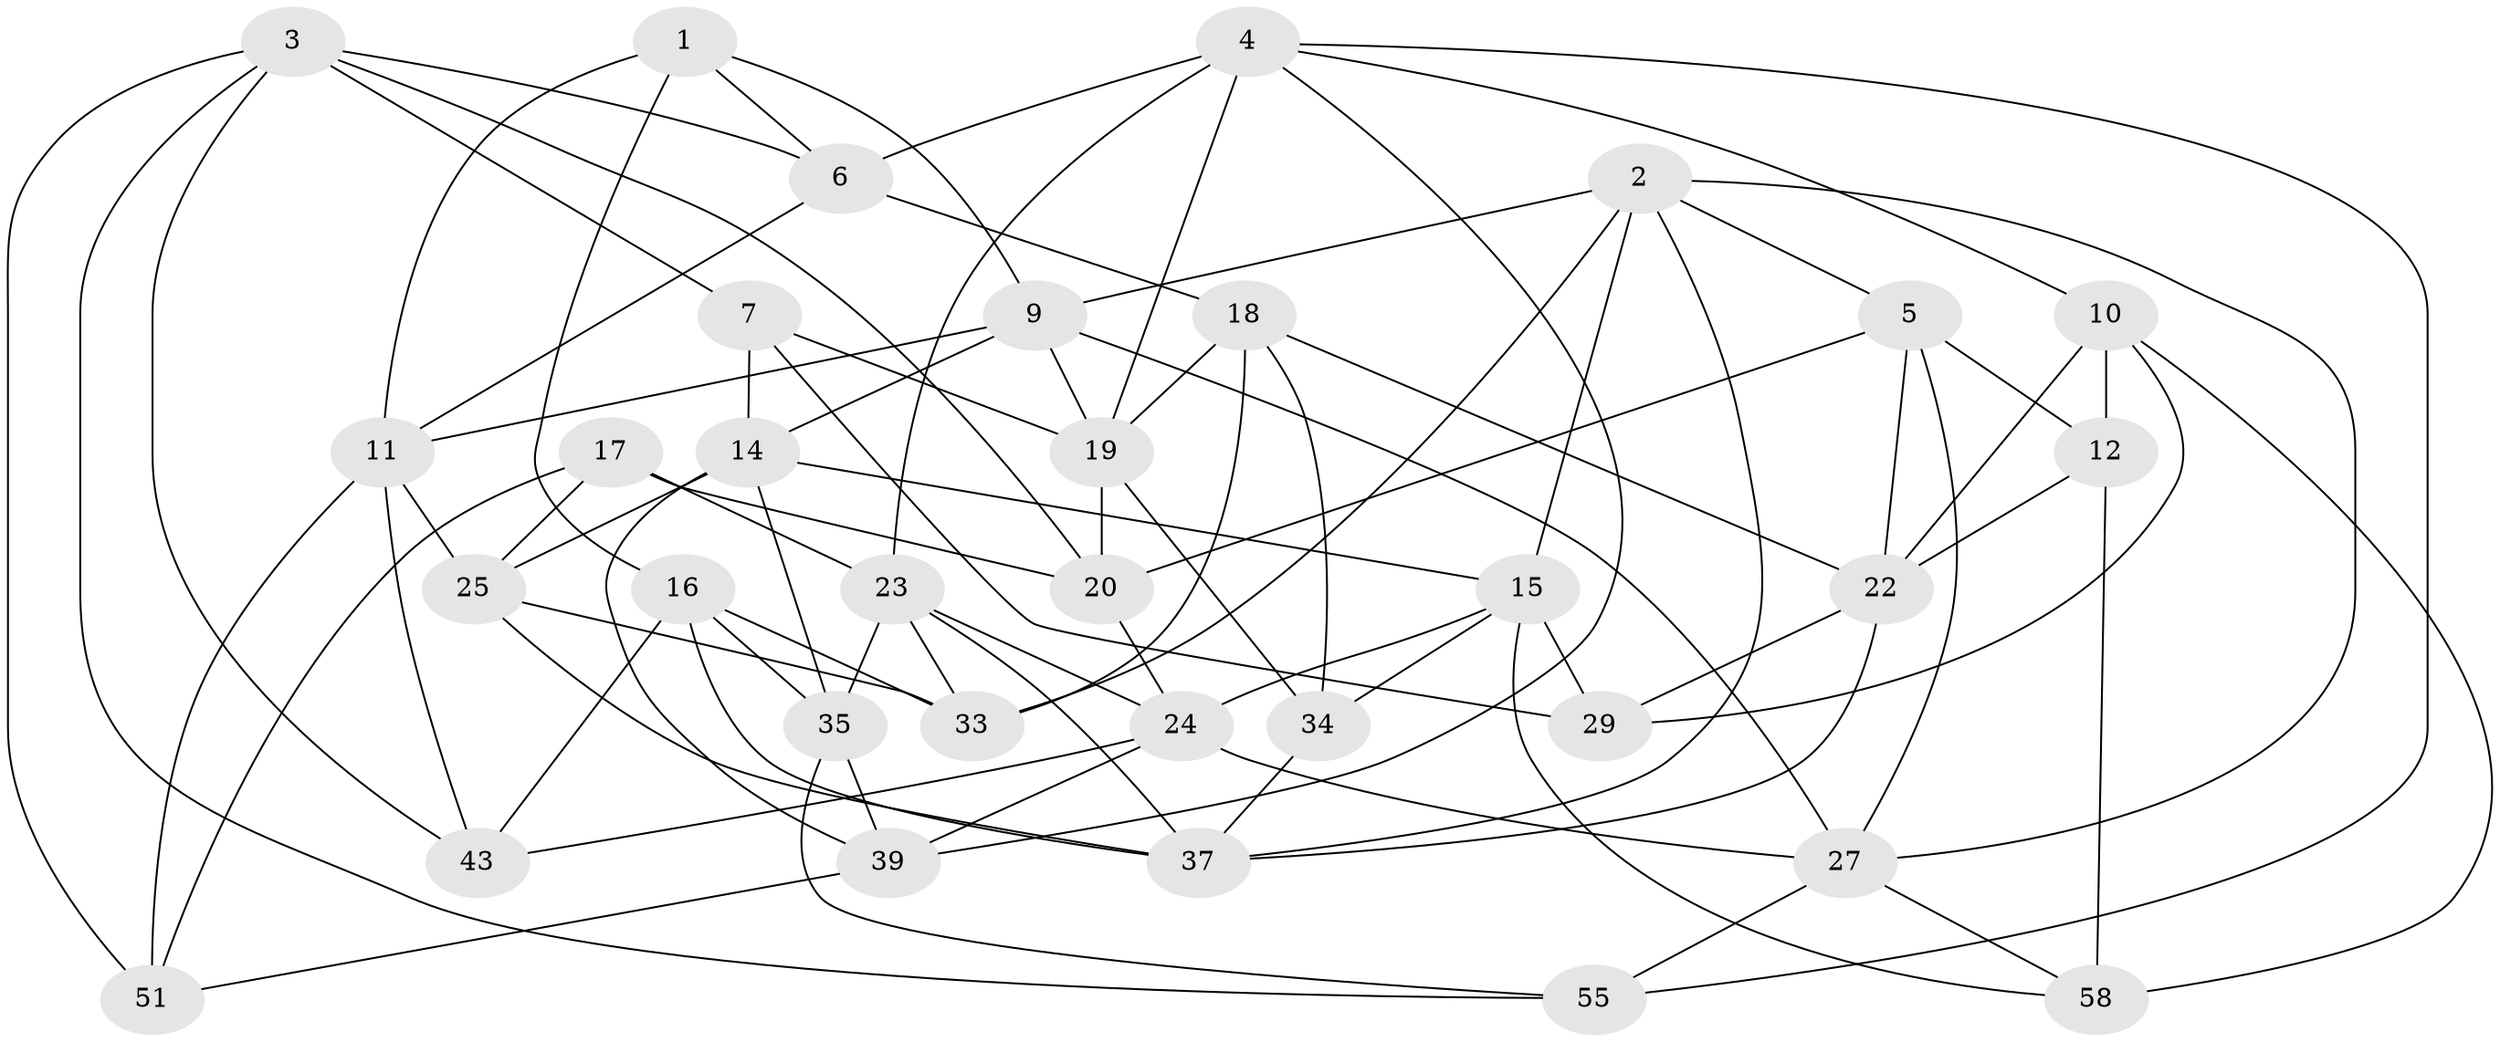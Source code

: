 // original degree distribution, {4: 1.0}
// Generated by graph-tools (version 1.1) at 2025/42/03/06/25 10:42:25]
// undirected, 33 vertices, 84 edges
graph export_dot {
graph [start="1"]
  node [color=gray90,style=filled];
  1;
  2 [super="+56"];
  3 [super="+8"];
  4 [super="+41"];
  5 [super="+30"];
  6 [super="+45"];
  7;
  9 [super="+54"];
  10 [super="+13"];
  11 [super="+40"];
  12 [super="+57"];
  14 [super="+31"];
  15 [super="+44"];
  16 [super="+36"];
  17 [super="+28"];
  18 [super="+38"];
  19 [super="+21"];
  20 [super="+52"];
  22 [super="+32"];
  23 [super="+26"];
  24 [super="+48"];
  25 [super="+47"];
  27 [super="+42"];
  29;
  33 [super="+50"];
  34;
  35 [super="+46"];
  37 [super="+53"];
  39 [super="+49"];
  43;
  51;
  55;
  58;
  1 -- 6;
  1 -- 16;
  1 -- 11;
  1 -- 9;
  2 -- 37;
  2 -- 9;
  2 -- 15;
  2 -- 33;
  2 -- 27;
  2 -- 5;
  3 -- 43;
  3 -- 51;
  3 -- 55;
  3 -- 7;
  3 -- 20;
  3 -- 6;
  4 -- 10;
  4 -- 55;
  4 -- 19;
  4 -- 39;
  4 -- 23;
  4 -- 6;
  5 -- 20;
  5 -- 12 [weight=2];
  5 -- 22;
  5 -- 27;
  6 -- 11;
  6 -- 18 [weight=2];
  7 -- 29;
  7 -- 19;
  7 -- 14;
  9 -- 27;
  9 -- 11;
  9 -- 19;
  9 -- 14;
  10 -- 58;
  10 -- 12 [weight=2];
  10 -- 29;
  10 -- 22;
  11 -- 51;
  11 -- 43;
  11 -- 25;
  12 -- 58;
  12 -- 22;
  14 -- 35;
  14 -- 39;
  14 -- 15;
  14 -- 25;
  15 -- 29;
  15 -- 24;
  15 -- 34;
  15 -- 58;
  16 -- 35;
  16 -- 33 [weight=2];
  16 -- 43;
  16 -- 37;
  17 -- 23;
  17 -- 20 [weight=2];
  17 -- 51;
  17 -- 25 [weight=2];
  18 -- 34;
  18 -- 22;
  18 -- 33;
  18 -- 19;
  19 -- 20;
  19 -- 34;
  20 -- 24;
  22 -- 37;
  22 -- 29;
  23 -- 24;
  23 -- 33;
  23 -- 37;
  23 -- 35;
  24 -- 43;
  24 -- 39;
  24 -- 27;
  25 -- 37;
  25 -- 33;
  27 -- 58;
  27 -- 55;
  34 -- 37;
  35 -- 39 [weight=2];
  35 -- 55;
  39 -- 51;
}
